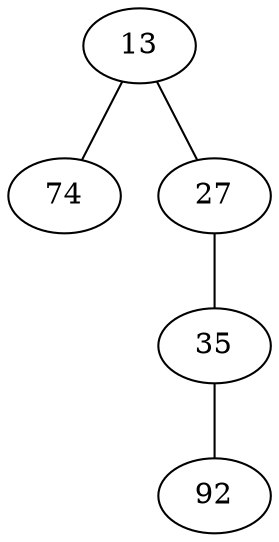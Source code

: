strict graph G { 
 

    13 --  74
    13 --  27
    13 --  74
    13 --  27
    74 --  13
    74 --  13
    27 --  13
    27 --  13
    27 --  35
    27 --  35
    35 --  27
    35 --  27
    35 --  92
    35 --  92
    92 --  35
    92 --  35

 }